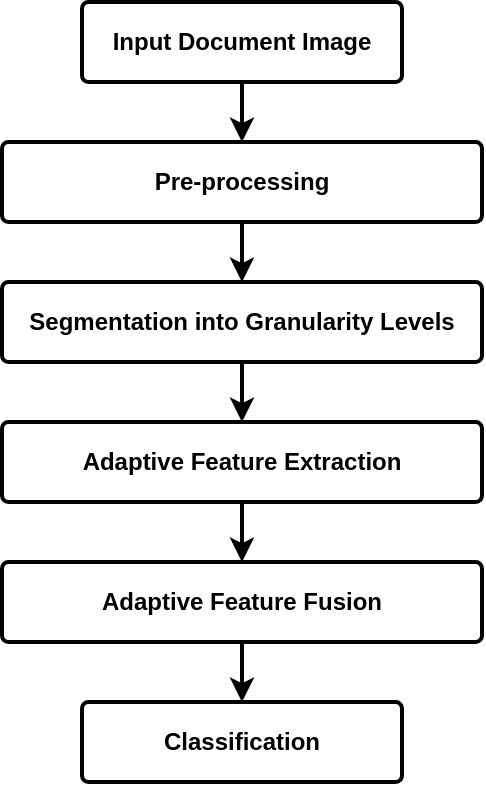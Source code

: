 <mxfile version="26.2.6">
  <diagram name="Page-1" id="J5raf0thDFQlhQfZ5x53">
    <mxGraphModel dx="569" dy="306" grid="1" gridSize="10" guides="1" tooltips="1" connect="1" arrows="1" fold="1" page="1" pageScale="1" pageWidth="1169" pageHeight="827" math="0" shadow="0">
      <root>
        <mxCell id="0" />
        <mxCell id="1" parent="0" />
        <mxCell id="aRfx6GNcpqKs_Zc0qK3B-8" style="edgeStyle=orthogonalEdgeStyle;rounded=0;orthogonalLoop=1;jettySize=auto;html=1;exitX=0.5;exitY=1;exitDx=0;exitDy=0;entryX=0.5;entryY=0;entryDx=0;entryDy=0;strokeWidth=2;fontStyle=1" edge="1" parent="1" source="aRfx6GNcpqKs_Zc0qK3B-2" target="aRfx6GNcpqKs_Zc0qK3B-3">
          <mxGeometry relative="1" as="geometry" />
        </mxCell>
        <mxCell id="aRfx6GNcpqKs_Zc0qK3B-2" value="Input Document Image" style="rounded=1;whiteSpace=wrap;html=1;arcSize=8;strokeWidth=2;fontStyle=1" vertex="1" parent="1">
          <mxGeometry x="320" y="40" width="160" height="40" as="geometry" />
        </mxCell>
        <mxCell id="aRfx6GNcpqKs_Zc0qK3B-9" style="edgeStyle=orthogonalEdgeStyle;rounded=0;orthogonalLoop=1;jettySize=auto;html=1;exitX=0.5;exitY=1;exitDx=0;exitDy=0;entryX=0.5;entryY=0;entryDx=0;entryDy=0;strokeWidth=2;fontStyle=1" edge="1" parent="1" source="aRfx6GNcpqKs_Zc0qK3B-3" target="aRfx6GNcpqKs_Zc0qK3B-4">
          <mxGeometry relative="1" as="geometry" />
        </mxCell>
        <mxCell id="aRfx6GNcpqKs_Zc0qK3B-3" value="Pre-processing" style="rounded=1;whiteSpace=wrap;html=1;arcSize=8;strokeWidth=2;fontStyle=1" vertex="1" parent="1">
          <mxGeometry x="280" y="110" width="240" height="40" as="geometry" />
        </mxCell>
        <mxCell id="aRfx6GNcpqKs_Zc0qK3B-10" style="edgeStyle=orthogonalEdgeStyle;rounded=0;orthogonalLoop=1;jettySize=auto;html=1;exitX=0.5;exitY=1;exitDx=0;exitDy=0;entryX=0.5;entryY=0;entryDx=0;entryDy=0;strokeWidth=2;fontStyle=1" edge="1" parent="1" source="aRfx6GNcpqKs_Zc0qK3B-4" target="aRfx6GNcpqKs_Zc0qK3B-5">
          <mxGeometry relative="1" as="geometry" />
        </mxCell>
        <mxCell id="aRfx6GNcpqKs_Zc0qK3B-4" value="Segmentation into Granularity Levels" style="rounded=1;whiteSpace=wrap;html=1;arcSize=8;strokeWidth=2;fontStyle=1" vertex="1" parent="1">
          <mxGeometry x="280" y="180" width="240" height="40" as="geometry" />
        </mxCell>
        <mxCell id="aRfx6GNcpqKs_Zc0qK3B-12" style="edgeStyle=orthogonalEdgeStyle;rounded=0;orthogonalLoop=1;jettySize=auto;html=1;exitX=0.5;exitY=1;exitDx=0;exitDy=0;entryX=0.5;entryY=0;entryDx=0;entryDy=0;strokeWidth=2;fontStyle=1" edge="1" parent="1" source="aRfx6GNcpqKs_Zc0qK3B-5" target="aRfx6GNcpqKs_Zc0qK3B-6">
          <mxGeometry relative="1" as="geometry" />
        </mxCell>
        <mxCell id="aRfx6GNcpqKs_Zc0qK3B-5" value="Adaptive Feature Extraction" style="rounded=1;whiteSpace=wrap;html=1;arcSize=8;strokeWidth=2;fontStyle=1" vertex="1" parent="1">
          <mxGeometry x="280" y="250" width="240" height="40" as="geometry" />
        </mxCell>
        <mxCell id="aRfx6GNcpqKs_Zc0qK3B-13" style="edgeStyle=orthogonalEdgeStyle;rounded=0;orthogonalLoop=1;jettySize=auto;html=1;exitX=0.5;exitY=1;exitDx=0;exitDy=0;entryX=0.5;entryY=0;entryDx=0;entryDy=0;strokeWidth=2;fontStyle=1" edge="1" parent="1" source="aRfx6GNcpqKs_Zc0qK3B-6" target="aRfx6GNcpqKs_Zc0qK3B-7">
          <mxGeometry relative="1" as="geometry" />
        </mxCell>
        <mxCell id="aRfx6GNcpqKs_Zc0qK3B-6" value="Adaptive Feature Fusion" style="rounded=1;whiteSpace=wrap;html=1;arcSize=8;strokeWidth=2;fontStyle=1" vertex="1" parent="1">
          <mxGeometry x="280" y="320" width="240" height="40" as="geometry" />
        </mxCell>
        <mxCell id="aRfx6GNcpqKs_Zc0qK3B-7" value="Classification" style="rounded=1;whiteSpace=wrap;html=1;arcSize=8;strokeWidth=2;fontStyle=1" vertex="1" parent="1">
          <mxGeometry x="320" y="390" width="160" height="40" as="geometry" />
        </mxCell>
      </root>
    </mxGraphModel>
  </diagram>
</mxfile>
